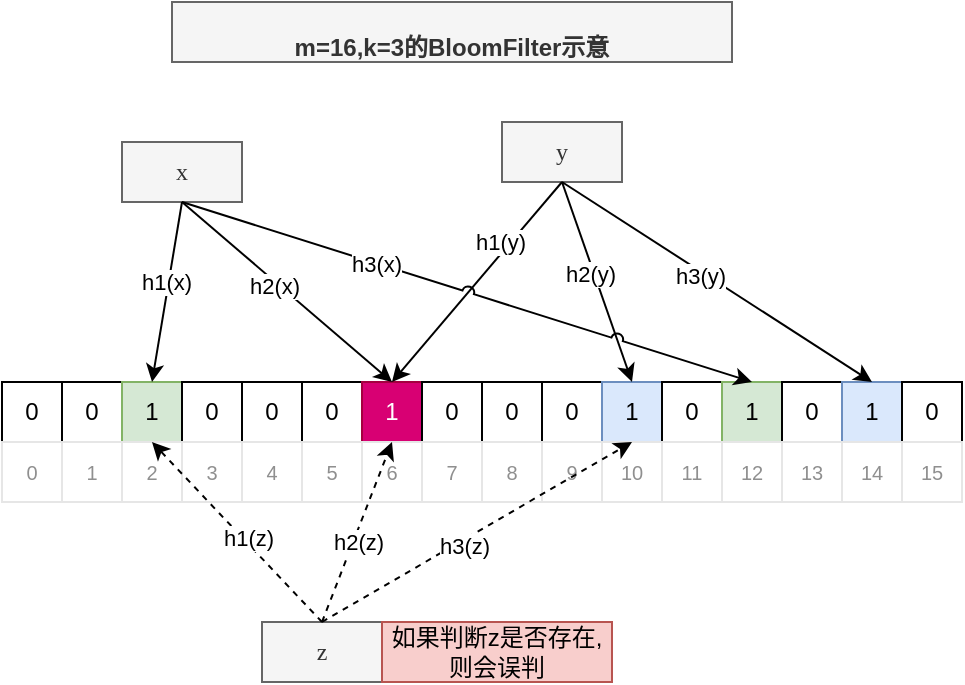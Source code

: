 <mxfile version="21.0.2" type="github">
  <diagram name="Page-1" id="4Ok9CWtVcxssob9wytkE">
    <mxGraphModel dx="1257" dy="641" grid="1" gridSize="10" guides="1" tooltips="1" connect="1" arrows="1" fold="1" page="1" pageScale="1" pageWidth="850" pageHeight="1100" math="0" shadow="0">
      <root>
        <mxCell id="0" />
        <mxCell id="1" parent="0" />
        <mxCell id="HmQEeG5PGhDaiVwMXJu5-1" value="0" style="rounded=0;whiteSpace=wrap;html=1;" parent="1" vertex="1">
          <mxGeometry x="140" y="400" width="30" height="30" as="geometry" />
        </mxCell>
        <mxCell id="HmQEeG5PGhDaiVwMXJu5-2" value="0" style="rounded=0;whiteSpace=wrap;html=1;" parent="1" vertex="1">
          <mxGeometry x="170" y="400" width="30" height="30" as="geometry" />
        </mxCell>
        <mxCell id="HmQEeG5PGhDaiVwMXJu5-3" value="1" style="rounded=0;whiteSpace=wrap;html=1;fillColor=#d5e8d4;strokeColor=#82b366;" parent="1" vertex="1">
          <mxGeometry x="200" y="400" width="30" height="30" as="geometry" />
        </mxCell>
        <mxCell id="HmQEeG5PGhDaiVwMXJu5-4" value="0" style="rounded=0;whiteSpace=wrap;html=1;" parent="1" vertex="1">
          <mxGeometry x="230" y="400" width="30" height="30" as="geometry" />
        </mxCell>
        <mxCell id="HmQEeG5PGhDaiVwMXJu5-5" value="0" style="rounded=0;whiteSpace=wrap;html=1;" parent="1" vertex="1">
          <mxGeometry x="260" y="400" width="30" height="30" as="geometry" />
        </mxCell>
        <mxCell id="HmQEeG5PGhDaiVwMXJu5-6" value="0" style="rounded=0;whiteSpace=wrap;html=1;" parent="1" vertex="1">
          <mxGeometry x="290" y="400" width="30" height="30" as="geometry" />
        </mxCell>
        <mxCell id="HmQEeG5PGhDaiVwMXJu5-7" value="1" style="rounded=0;whiteSpace=wrap;html=1;fillColor=#d80073;strokeColor=#A50040;fontColor=#ffffff;" parent="1" vertex="1">
          <mxGeometry x="320" y="400" width="30" height="30" as="geometry" />
        </mxCell>
        <mxCell id="HmQEeG5PGhDaiVwMXJu5-8" value="0" style="rounded=0;whiteSpace=wrap;html=1;" parent="1" vertex="1">
          <mxGeometry x="350" y="400" width="30" height="30" as="geometry" />
        </mxCell>
        <mxCell id="HmQEeG5PGhDaiVwMXJu5-9" value="0" style="rounded=0;whiteSpace=wrap;html=1;" parent="1" vertex="1">
          <mxGeometry x="380" y="400" width="30" height="30" as="geometry" />
        </mxCell>
        <mxCell id="HmQEeG5PGhDaiVwMXJu5-10" value="0" style="rounded=0;whiteSpace=wrap;html=1;" parent="1" vertex="1">
          <mxGeometry x="410" y="400" width="30" height="30" as="geometry" />
        </mxCell>
        <mxCell id="HmQEeG5PGhDaiVwMXJu5-11" value="1" style="rounded=0;whiteSpace=wrap;html=1;fillColor=#dae8fc;strokeColor=#6c8ebf;" parent="1" vertex="1">
          <mxGeometry x="440" y="400" width="30" height="30" as="geometry" />
        </mxCell>
        <mxCell id="HmQEeG5PGhDaiVwMXJu5-12" value="0" style="rounded=0;whiteSpace=wrap;html=1;" parent="1" vertex="1">
          <mxGeometry x="470" y="400" width="30" height="30" as="geometry" />
        </mxCell>
        <mxCell id="HmQEeG5PGhDaiVwMXJu5-13" value="1" style="rounded=0;whiteSpace=wrap;html=1;fillColor=#d5e8d4;strokeColor=#82b366;" parent="1" vertex="1">
          <mxGeometry x="500" y="400" width="30" height="30" as="geometry" />
        </mxCell>
        <mxCell id="HmQEeG5PGhDaiVwMXJu5-14" value="0" style="rounded=0;whiteSpace=wrap;html=1;" parent="1" vertex="1">
          <mxGeometry x="530" y="400" width="30" height="30" as="geometry" />
        </mxCell>
        <mxCell id="HmQEeG5PGhDaiVwMXJu5-15" value="1" style="rounded=0;whiteSpace=wrap;html=1;fillColor=#dae8fc;strokeColor=#6c8ebf;" parent="1" vertex="1">
          <mxGeometry x="560" y="400" width="30" height="30" as="geometry" />
        </mxCell>
        <mxCell id="HmQEeG5PGhDaiVwMXJu5-16" value="0" style="rounded=0;whiteSpace=wrap;html=1;" parent="1" vertex="1">
          <mxGeometry x="590" y="400" width="30" height="30" as="geometry" />
        </mxCell>
        <mxCell id="HmQEeG5PGhDaiVwMXJu5-17" value="0" style="text;html=1;strokeColor=#E6E6E6;fillColor=none;align=center;verticalAlign=middle;whiteSpace=wrap;rounded=0;fontSize=10;fontStyle=0;fontColor=#8F8F8F;" parent="1" vertex="1">
          <mxGeometry x="140" y="430" width="30" height="30" as="geometry" />
        </mxCell>
        <mxCell id="HmQEeG5PGhDaiVwMXJu5-18" value="1" style="text;html=1;strokeColor=#E6E6E6;fillColor=none;align=center;verticalAlign=middle;whiteSpace=wrap;rounded=0;fontSize=10;fontStyle=0;fontColor=#8F8F8F;" parent="1" vertex="1">
          <mxGeometry x="170" y="430" width="30" height="30" as="geometry" />
        </mxCell>
        <mxCell id="HmQEeG5PGhDaiVwMXJu5-19" value="2" style="text;html=1;strokeColor=#E6E6E6;fillColor=none;align=center;verticalAlign=middle;whiteSpace=wrap;rounded=0;fontSize=10;fontStyle=0;fontColor=#8F8F8F;" parent="1" vertex="1">
          <mxGeometry x="200" y="430" width="30" height="30" as="geometry" />
        </mxCell>
        <mxCell id="HmQEeG5PGhDaiVwMXJu5-20" value="3" style="text;html=1;strokeColor=#E6E6E6;fillColor=none;align=center;verticalAlign=middle;whiteSpace=wrap;rounded=0;fontSize=10;fontStyle=0;fontColor=#8F8F8F;" parent="1" vertex="1">
          <mxGeometry x="230" y="430" width="30" height="30" as="geometry" />
        </mxCell>
        <mxCell id="HmQEeG5PGhDaiVwMXJu5-21" value="4" style="text;html=1;strokeColor=#E6E6E6;fillColor=none;align=center;verticalAlign=middle;whiteSpace=wrap;rounded=0;fontSize=10;fontStyle=0;fontColor=#8F8F8F;" parent="1" vertex="1">
          <mxGeometry x="260" y="430" width="30" height="30" as="geometry" />
        </mxCell>
        <mxCell id="HmQEeG5PGhDaiVwMXJu5-22" value="5" style="text;html=1;strokeColor=#E6E6E6;fillColor=none;align=center;verticalAlign=middle;whiteSpace=wrap;rounded=0;fontSize=10;fontStyle=0;fontColor=#8F8F8F;" parent="1" vertex="1">
          <mxGeometry x="290" y="430" width="30" height="30" as="geometry" />
        </mxCell>
        <mxCell id="HmQEeG5PGhDaiVwMXJu5-23" value="6" style="text;html=1;strokeColor=#E6E6E6;fillColor=none;align=center;verticalAlign=middle;whiteSpace=wrap;rounded=0;fontSize=10;fontStyle=0;fontColor=#8F8F8F;" parent="1" vertex="1">
          <mxGeometry x="320" y="430" width="30" height="30" as="geometry" />
        </mxCell>
        <mxCell id="HmQEeG5PGhDaiVwMXJu5-24" value="7" style="text;html=1;strokeColor=#E6E6E6;fillColor=none;align=center;verticalAlign=middle;whiteSpace=wrap;rounded=0;fontSize=10;fontStyle=0;fontColor=#8F8F8F;" parent="1" vertex="1">
          <mxGeometry x="350" y="430" width="30" height="30" as="geometry" />
        </mxCell>
        <mxCell id="HmQEeG5PGhDaiVwMXJu5-25" value="8" style="text;html=1;strokeColor=#E6E6E6;fillColor=none;align=center;verticalAlign=middle;whiteSpace=wrap;rounded=0;fontSize=10;fontStyle=0;fontColor=#8F8F8F;" parent="1" vertex="1">
          <mxGeometry x="380" y="430" width="30" height="30" as="geometry" />
        </mxCell>
        <mxCell id="HmQEeG5PGhDaiVwMXJu5-26" value="9" style="text;html=1;strokeColor=#E6E6E6;fillColor=none;align=center;verticalAlign=middle;whiteSpace=wrap;rounded=0;fontSize=10;fontStyle=0;fontColor=#8F8F8F;" parent="1" vertex="1">
          <mxGeometry x="410" y="430" width="30" height="30" as="geometry" />
        </mxCell>
        <mxCell id="HmQEeG5PGhDaiVwMXJu5-27" value="10" style="text;html=1;strokeColor=#E6E6E6;fillColor=none;align=center;verticalAlign=middle;whiteSpace=wrap;rounded=0;fontSize=10;fontStyle=0;fontColor=#8F8F8F;" parent="1" vertex="1">
          <mxGeometry x="440" y="430" width="30" height="30" as="geometry" />
        </mxCell>
        <mxCell id="HmQEeG5PGhDaiVwMXJu5-28" value="11" style="text;html=1;strokeColor=#E6E6E6;fillColor=none;align=center;verticalAlign=middle;whiteSpace=wrap;rounded=0;fontSize=10;fontStyle=0;fontColor=#8F8F8F;" parent="1" vertex="1">
          <mxGeometry x="470" y="430" width="30" height="30" as="geometry" />
        </mxCell>
        <mxCell id="HmQEeG5PGhDaiVwMXJu5-29" value="12" style="text;html=1;strokeColor=#E6E6E6;fillColor=none;align=center;verticalAlign=middle;whiteSpace=wrap;rounded=0;fontSize=10;fontStyle=0;fontColor=#8F8F8F;" parent="1" vertex="1">
          <mxGeometry x="500" y="430" width="30" height="30" as="geometry" />
        </mxCell>
        <mxCell id="HmQEeG5PGhDaiVwMXJu5-30" value="13" style="text;html=1;strokeColor=#E6E6E6;fillColor=none;align=center;verticalAlign=middle;whiteSpace=wrap;rounded=0;fontSize=10;fontStyle=0;fontColor=#8F8F8F;" parent="1" vertex="1">
          <mxGeometry x="530" y="430" width="30" height="30" as="geometry" />
        </mxCell>
        <mxCell id="HmQEeG5PGhDaiVwMXJu5-31" value="14" style="text;html=1;strokeColor=#E6E6E6;fillColor=none;align=center;verticalAlign=middle;whiteSpace=wrap;rounded=0;fontSize=10;fontStyle=0;fontColor=#8F8F8F;" parent="1" vertex="1">
          <mxGeometry x="560" y="430" width="30" height="30" as="geometry" />
        </mxCell>
        <mxCell id="HmQEeG5PGhDaiVwMXJu5-32" value="15" style="text;html=1;strokeColor=#E6E6E6;fillColor=none;align=center;verticalAlign=middle;whiteSpace=wrap;rounded=0;fontSize=10;fontStyle=0;fontColor=#8F8F8F;" parent="1" vertex="1">
          <mxGeometry x="590" y="430" width="30" height="30" as="geometry" />
        </mxCell>
        <mxCell id="HmQEeG5PGhDaiVwMXJu5-33" value="&lt;div&gt;&lt;font&gt;x&lt;/font&gt;&lt;/div&gt;" style="text;html=1;strokeColor=#666666;fillColor=#f5f5f5;align=center;verticalAlign=middle;whiteSpace=wrap;rounded=0;fontFamily=Comic Sans MS;fontColor=#333333;" parent="1" vertex="1">
          <mxGeometry x="200" y="280" width="60" height="30" as="geometry" />
        </mxCell>
        <mxCell id="HmQEeG5PGhDaiVwMXJu5-34" value="" style="endArrow=classic;html=1;rounded=0;exitX=0.5;exitY=1;exitDx=0;exitDy=0;entryX=0.5;entryY=0;entryDx=0;entryDy=0;" parent="1" source="HmQEeG5PGhDaiVwMXJu5-33" target="HmQEeG5PGhDaiVwMXJu5-3" edge="1">
          <mxGeometry width="50" height="50" relative="1" as="geometry">
            <mxPoint x="270" y="350" as="sourcePoint" />
            <mxPoint x="320" y="300" as="targetPoint" />
          </mxGeometry>
        </mxCell>
        <mxCell id="HmQEeG5PGhDaiVwMXJu5-35" value="h1(x)" style="edgeLabel;html=1;align=center;verticalAlign=middle;resizable=0;points=[];" parent="HmQEeG5PGhDaiVwMXJu5-34" vertex="1" connectable="0">
          <mxGeometry x="-0.099" y="-2" relative="1" as="geometry">
            <mxPoint as="offset" />
          </mxGeometry>
        </mxCell>
        <mxCell id="HmQEeG5PGhDaiVwMXJu5-36" value="" style="endArrow=classic;html=1;rounded=0;exitX=0.5;exitY=1;exitDx=0;exitDy=0;entryX=0.5;entryY=0;entryDx=0;entryDy=0;" parent="1" source="HmQEeG5PGhDaiVwMXJu5-33" target="HmQEeG5PGhDaiVwMXJu5-7" edge="1">
          <mxGeometry width="50" height="50" relative="1" as="geometry">
            <mxPoint x="360" y="280" as="sourcePoint" />
            <mxPoint x="225" y="410" as="targetPoint" />
          </mxGeometry>
        </mxCell>
        <mxCell id="HmQEeG5PGhDaiVwMXJu5-37" value="h2(x)" style="edgeLabel;html=1;align=center;verticalAlign=middle;resizable=0;points=[];" parent="HmQEeG5PGhDaiVwMXJu5-36" vertex="1" connectable="0">
          <mxGeometry x="-0.099" y="-2" relative="1" as="geometry">
            <mxPoint as="offset" />
          </mxGeometry>
        </mxCell>
        <mxCell id="HmQEeG5PGhDaiVwMXJu5-41" value="&lt;div&gt;&lt;font&gt;y&lt;/font&gt;&lt;/div&gt;" style="text;html=1;strokeColor=#666666;fillColor=#f5f5f5;align=center;verticalAlign=middle;whiteSpace=wrap;rounded=0;fontFamily=Comic Sans MS;fontColor=#333333;" parent="1" vertex="1">
          <mxGeometry x="390" y="270" width="60" height="30" as="geometry" />
        </mxCell>
        <mxCell id="HmQEeG5PGhDaiVwMXJu5-42" value="" style="endArrow=classic;html=1;rounded=0;exitX=0.5;exitY=1;exitDx=0;exitDy=0;entryX=0.5;entryY=0;entryDx=0;entryDy=0;jumpStyle=arc;" parent="1" source="HmQEeG5PGhDaiVwMXJu5-41" target="HmQEeG5PGhDaiVwMXJu5-7" edge="1">
          <mxGeometry width="50" height="50" relative="1" as="geometry">
            <mxPoint x="460" y="340" as="sourcePoint" />
            <mxPoint x="405" y="390" as="targetPoint" />
          </mxGeometry>
        </mxCell>
        <mxCell id="HmQEeG5PGhDaiVwMXJu5-43" value="h1(y)" style="edgeLabel;html=1;align=center;verticalAlign=middle;resizable=0;points=[];" parent="HmQEeG5PGhDaiVwMXJu5-42" vertex="1" connectable="0">
          <mxGeometry x="-0.099" y="-2" relative="1" as="geometry">
            <mxPoint x="8" y="-14" as="offset" />
          </mxGeometry>
        </mxCell>
        <mxCell id="HmQEeG5PGhDaiVwMXJu5-44" value="" style="endArrow=classic;html=1;rounded=0;exitX=0.5;exitY=1;exitDx=0;exitDy=0;entryX=0.5;entryY=0;entryDx=0;entryDy=0;" parent="1" source="HmQEeG5PGhDaiVwMXJu5-41" target="HmQEeG5PGhDaiVwMXJu5-11" edge="1">
          <mxGeometry width="50" height="50" relative="1" as="geometry">
            <mxPoint x="550" y="270" as="sourcePoint" />
            <mxPoint x="525" y="390" as="targetPoint" />
          </mxGeometry>
        </mxCell>
        <mxCell id="HmQEeG5PGhDaiVwMXJu5-45" value="h2(y)" style="edgeLabel;html=1;align=center;verticalAlign=middle;resizable=0;points=[];" parent="HmQEeG5PGhDaiVwMXJu5-44" vertex="1" connectable="0">
          <mxGeometry x="-0.099" y="-2" relative="1" as="geometry">
            <mxPoint as="offset" />
          </mxGeometry>
        </mxCell>
        <mxCell id="HmQEeG5PGhDaiVwMXJu5-46" value="" style="endArrow=classic;html=1;rounded=0;exitX=0.5;exitY=1;exitDx=0;exitDy=0;entryX=0.5;entryY=0;entryDx=0;entryDy=0;" parent="1" source="HmQEeG5PGhDaiVwMXJu5-41" target="HmQEeG5PGhDaiVwMXJu5-15" edge="1">
          <mxGeometry width="50" height="50" relative="1" as="geometry">
            <mxPoint x="565" y="270" as="sourcePoint" />
            <mxPoint x="705" y="390" as="targetPoint" />
          </mxGeometry>
        </mxCell>
        <mxCell id="HmQEeG5PGhDaiVwMXJu5-47" value="h3(y)" style="edgeLabel;html=1;align=center;verticalAlign=middle;resizable=0;points=[];" parent="HmQEeG5PGhDaiVwMXJu5-46" vertex="1" connectable="0">
          <mxGeometry x="-0.099" y="-2" relative="1" as="geometry">
            <mxPoint as="offset" />
          </mxGeometry>
        </mxCell>
        <mxCell id="HmQEeG5PGhDaiVwMXJu5-38" value="" style="endArrow=classic;html=1;rounded=0;exitX=0.5;exitY=1;exitDx=0;exitDy=0;entryX=0.5;entryY=0;entryDx=0;entryDy=0;jumpStyle=arc;" parent="1" source="HmQEeG5PGhDaiVwMXJu5-33" target="HmQEeG5PGhDaiVwMXJu5-13" edge="1">
          <mxGeometry width="50" height="50" relative="1" as="geometry">
            <mxPoint x="375" y="280" as="sourcePoint" />
            <mxPoint x="345" y="410" as="targetPoint" />
          </mxGeometry>
        </mxCell>
        <mxCell id="HmQEeG5PGhDaiVwMXJu5-39" value="h3(x)" style="edgeLabel;html=1;align=center;verticalAlign=middle;resizable=0;points=[];" parent="HmQEeG5PGhDaiVwMXJu5-38" vertex="1" connectable="0">
          <mxGeometry x="-0.099" y="-2" relative="1" as="geometry">
            <mxPoint x="-31" y="-12" as="offset" />
          </mxGeometry>
        </mxCell>
        <mxCell id="HmQEeG5PGhDaiVwMXJu5-48" value="&lt;div&gt;&lt;font&gt;z&lt;/font&gt;&lt;/div&gt;" style="text;html=1;strokeColor=#666666;fillColor=#f5f5f5;align=center;verticalAlign=middle;whiteSpace=wrap;rounded=0;fontFamily=Comic Sans MS;fontColor=#333333;" parent="1" vertex="1">
          <mxGeometry x="270" y="520" width="60" height="30" as="geometry" />
        </mxCell>
        <mxCell id="HmQEeG5PGhDaiVwMXJu5-49" value="&lt;br&gt;m=16,k=3的BloomFilter示意" style="text;html=1;strokeColor=#666666;fillColor=#f5f5f5;align=center;verticalAlign=middle;whiteSpace=wrap;rounded=0;fontStyle=1;fontColor=#333333;labelPosition=center;verticalLabelPosition=middle;horizontal=1;" parent="1" vertex="1">
          <mxGeometry x="225" y="210" width="280" height="30" as="geometry" />
        </mxCell>
        <mxCell id="HmQEeG5PGhDaiVwMXJu5-51" value="" style="endArrow=classic;html=1;rounded=0;exitX=0.5;exitY=0;exitDx=0;exitDy=0;entryX=0.5;entryY=0;entryDx=0;entryDy=0;dashed=1;" parent="1" source="HmQEeG5PGhDaiVwMXJu5-48" target="HmQEeG5PGhDaiVwMXJu5-19" edge="1">
          <mxGeometry width="50" height="50" relative="1" as="geometry">
            <mxPoint x="244.72" y="500" as="sourcePoint" />
            <mxPoint x="244.72" y="590" as="targetPoint" />
          </mxGeometry>
        </mxCell>
        <mxCell id="HmQEeG5PGhDaiVwMXJu5-52" value="h1(z)" style="edgeLabel;html=1;align=center;verticalAlign=middle;resizable=0;points=[];" parent="HmQEeG5PGhDaiVwMXJu5-51" vertex="1" connectable="0">
          <mxGeometry x="-0.099" y="-2" relative="1" as="geometry">
            <mxPoint as="offset" />
          </mxGeometry>
        </mxCell>
        <mxCell id="HmQEeG5PGhDaiVwMXJu5-55" value="" style="endArrow=classic;html=1;rounded=0;exitX=0.5;exitY=0;exitDx=0;exitDy=0;entryX=0.5;entryY=0;entryDx=0;entryDy=0;dashed=1;" parent="1" source="HmQEeG5PGhDaiVwMXJu5-48" target="HmQEeG5PGhDaiVwMXJu5-23" edge="1">
          <mxGeometry width="50" height="50" relative="1" as="geometry">
            <mxPoint x="405" y="540" as="sourcePoint" />
            <mxPoint x="320" y="450" as="targetPoint" />
          </mxGeometry>
        </mxCell>
        <mxCell id="HmQEeG5PGhDaiVwMXJu5-56" value="h2(z)" style="edgeLabel;html=1;align=center;verticalAlign=middle;resizable=0;points=[];" parent="HmQEeG5PGhDaiVwMXJu5-55" vertex="1" connectable="0">
          <mxGeometry x="-0.099" y="-2" relative="1" as="geometry">
            <mxPoint as="offset" />
          </mxGeometry>
        </mxCell>
        <mxCell id="HmQEeG5PGhDaiVwMXJu5-57" value="" style="endArrow=classic;html=1;rounded=0;exitX=0.5;exitY=0;exitDx=0;exitDy=0;entryX=0.5;entryY=0;entryDx=0;entryDy=0;dashed=1;" parent="1" source="HmQEeG5PGhDaiVwMXJu5-48" target="HmQEeG5PGhDaiVwMXJu5-27" edge="1">
          <mxGeometry width="50" height="50" relative="1" as="geometry">
            <mxPoint x="310" y="530" as="sourcePoint" />
            <mxPoint x="345" y="440" as="targetPoint" />
          </mxGeometry>
        </mxCell>
        <mxCell id="HmQEeG5PGhDaiVwMXJu5-58" value="h3(z)" style="edgeLabel;html=1;align=center;verticalAlign=middle;resizable=0;points=[];" parent="HmQEeG5PGhDaiVwMXJu5-57" vertex="1" connectable="0">
          <mxGeometry x="-0.099" y="-2" relative="1" as="geometry">
            <mxPoint as="offset" />
          </mxGeometry>
        </mxCell>
        <mxCell id="VGjo6MBFAL4CZYGg2Dby-1" value="如果判断z是否存在, 则会误判" style="text;html=1;strokeColor=#b85450;fillColor=#f8cecc;align=center;verticalAlign=middle;whiteSpace=wrap;rounded=0;" vertex="1" parent="1">
          <mxGeometry x="330" y="520" width="115" height="30" as="geometry" />
        </mxCell>
      </root>
    </mxGraphModel>
  </diagram>
</mxfile>
